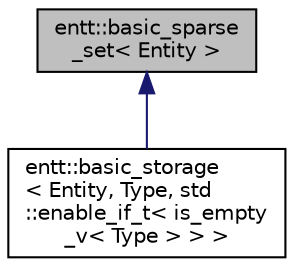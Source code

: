 digraph "entt::basic_sparse_set&lt; Entity &gt;"
{
 // LATEX_PDF_SIZE
  edge [fontname="Helvetica",fontsize="10",labelfontname="Helvetica",labelfontsize="10"];
  node [fontname="Helvetica",fontsize="10",shape=record];
  Node1 [label="entt::basic_sparse\l_set\< Entity \>",height=0.2,width=0.4,color="black", fillcolor="grey75", style="filled", fontcolor="black",tooltip="Basic sparse set implementation."];
  Node1 -> Node2 [dir="back",color="midnightblue",fontsize="10",style="solid"];
  Node2 [label="entt::basic_storage\l\< Entity, Type, std\l::enable_if_t\< is_empty\l_v\< Type \> \> \>",height=0.2,width=0.4,color="black", fillcolor="white", style="filled",URL="$classentt_1_1basic__storage_3_01Entity_00_01Type_00_01std_1_1enable__if__t_3_01is__empty__v_3_01Type_01_4_01_4_01_4.html",tooltip="Basic storage implementation."];
}
